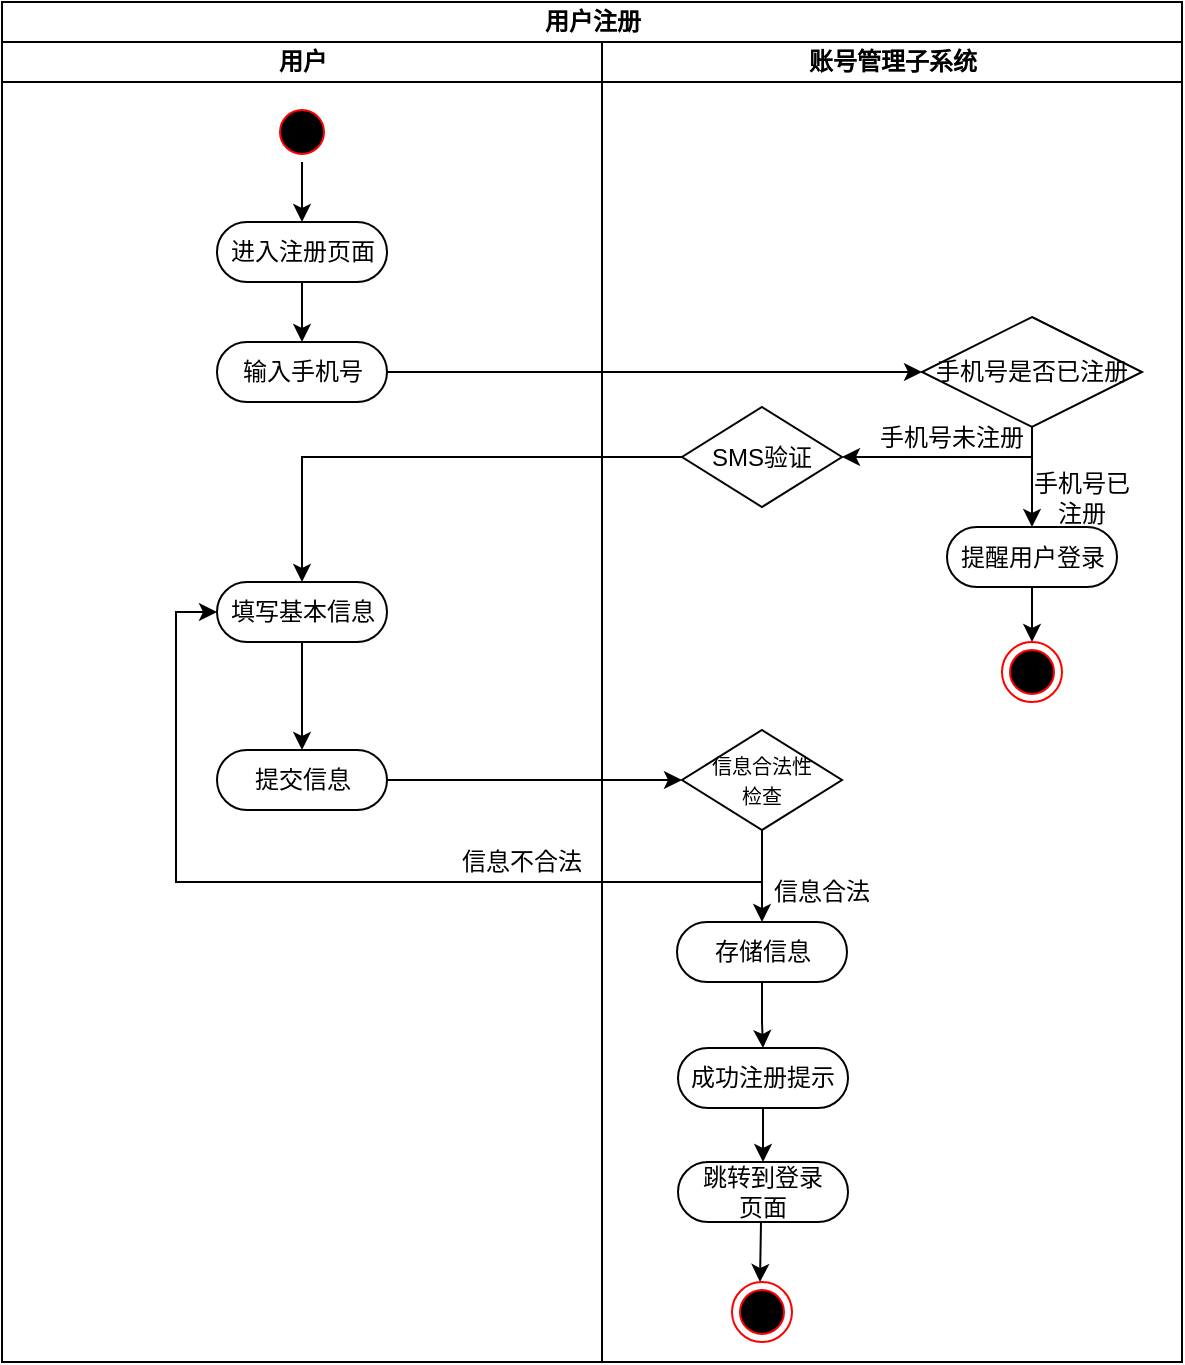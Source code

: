 <mxfile version="22.1.18" type="github">
  <diagram id="prtHgNgQTEPvFCAcTncT" name="Page-1">
    <mxGraphModel dx="1407" dy="720" grid="1" gridSize="10" guides="1" tooltips="1" connect="1" arrows="1" fold="1" page="1" pageScale="1" pageWidth="827" pageHeight="1169" math="0" shadow="0">
      <root>
        <mxCell id="0" />
        <mxCell id="1" parent="0" />
        <mxCell id="5s85hY_GPOJS1mKpv2UH-3" value="用户注册" style="swimlane;childLayout=stackLayout;resizeParent=1;resizeParentMax=0;startSize=20;html=1;" vertex="1" parent="1">
          <mxGeometry x="120.0" y="120" width="590" height="680" as="geometry" />
        </mxCell>
        <mxCell id="5s85hY_GPOJS1mKpv2UH-4" value="用户" style="swimlane;startSize=20;html=1;" vertex="1" parent="5s85hY_GPOJS1mKpv2UH-3">
          <mxGeometry y="20" width="300" height="660" as="geometry" />
        </mxCell>
        <mxCell id="5s85hY_GPOJS1mKpv2UH-15" style="edgeStyle=orthogonalEdgeStyle;rounded=0;orthogonalLoop=1;jettySize=auto;html=1;exitX=0.5;exitY=1;exitDx=0;exitDy=0;entryX=0.5;entryY=0;entryDx=0;entryDy=0;" edge="1" parent="5s85hY_GPOJS1mKpv2UH-4" source="5s85hY_GPOJS1mKpv2UH-7" target="5s85hY_GPOJS1mKpv2UH-9">
          <mxGeometry relative="1" as="geometry" />
        </mxCell>
        <mxCell id="5s85hY_GPOJS1mKpv2UH-7" value="" style="ellipse;html=1;shape=startState;fillColor=#000000;strokeColor=#ff0000;" vertex="1" parent="5s85hY_GPOJS1mKpv2UH-4">
          <mxGeometry x="135.0" y="30" width="30" height="30" as="geometry" />
        </mxCell>
        <mxCell id="5s85hY_GPOJS1mKpv2UH-13" style="edgeStyle=orthogonalEdgeStyle;rounded=0;orthogonalLoop=1;jettySize=auto;html=1;exitX=0.5;exitY=1;exitDx=0;exitDy=0;entryX=0.5;entryY=0;entryDx=0;entryDy=0;" edge="1" parent="5s85hY_GPOJS1mKpv2UH-4" source="5s85hY_GPOJS1mKpv2UH-9" target="5s85hY_GPOJS1mKpv2UH-11">
          <mxGeometry relative="1" as="geometry" />
        </mxCell>
        <mxCell id="5s85hY_GPOJS1mKpv2UH-9" value="进入注册页面" style="rounded=1;whiteSpace=wrap;html=1;shadow=0;comic=0;labelBackgroundColor=none;strokeWidth=1;fontFamily=Verdana;fontSize=12;align=center;arcSize=50;" vertex="1" parent="5s85hY_GPOJS1mKpv2UH-4">
          <mxGeometry x="107.5" y="90" width="85" height="30" as="geometry" />
        </mxCell>
        <mxCell id="5s85hY_GPOJS1mKpv2UH-11" value="输入手机号" style="rounded=1;whiteSpace=wrap;html=1;shadow=0;comic=0;labelBackgroundColor=none;strokeWidth=1;fontFamily=Verdana;fontSize=12;align=center;arcSize=50;" vertex="1" parent="5s85hY_GPOJS1mKpv2UH-4">
          <mxGeometry x="107.5" y="150" width="85" height="30" as="geometry" />
        </mxCell>
        <mxCell id="5s85hY_GPOJS1mKpv2UH-51" style="edgeStyle=orthogonalEdgeStyle;rounded=0;orthogonalLoop=1;jettySize=auto;html=1;entryX=0.5;entryY=0;entryDx=0;entryDy=0;" edge="1" parent="5s85hY_GPOJS1mKpv2UH-4" source="5s85hY_GPOJS1mKpv2UH-44" target="5s85hY_GPOJS1mKpv2UH-49">
          <mxGeometry relative="1" as="geometry" />
        </mxCell>
        <mxCell id="5s85hY_GPOJS1mKpv2UH-44" value="填写基本信息" style="rounded=1;whiteSpace=wrap;html=1;shadow=0;comic=0;labelBackgroundColor=none;strokeWidth=1;fontFamily=Verdana;fontSize=12;align=center;arcSize=50;" vertex="1" parent="5s85hY_GPOJS1mKpv2UH-4">
          <mxGeometry x="107.5" y="270" width="85" height="30" as="geometry" />
        </mxCell>
        <mxCell id="5s85hY_GPOJS1mKpv2UH-49" value="提交信息" style="rounded=1;whiteSpace=wrap;html=1;shadow=0;comic=0;labelBackgroundColor=none;strokeWidth=1;fontFamily=Verdana;fontSize=12;align=center;arcSize=50;" vertex="1" parent="5s85hY_GPOJS1mKpv2UH-4">
          <mxGeometry x="107.5" y="354" width="85" height="30" as="geometry" />
        </mxCell>
        <mxCell id="5s85hY_GPOJS1mKpv2UH-54" value="信息不合法" style="text;html=1;strokeColor=none;fillColor=none;align=center;verticalAlign=middle;whiteSpace=wrap;rounded=0;" vertex="1" parent="5s85hY_GPOJS1mKpv2UH-4">
          <mxGeometry x="220.0" y="395" width="80" height="30" as="geometry" />
        </mxCell>
        <mxCell id="5s85hY_GPOJS1mKpv2UH-5" value="账号管理子系统" style="swimlane;startSize=20;html=1;" vertex="1" parent="5s85hY_GPOJS1mKpv2UH-3">
          <mxGeometry x="300" y="20" width="290" height="660" as="geometry" />
        </mxCell>
        <mxCell id="5s85hY_GPOJS1mKpv2UH-31" style="edgeStyle=orthogonalEdgeStyle;rounded=0;orthogonalLoop=1;jettySize=auto;html=1;exitX=0.5;exitY=1;exitDx=0;exitDy=0;" edge="1" parent="5s85hY_GPOJS1mKpv2UH-5" source="5s85hY_GPOJS1mKpv2UH-18" target="5s85hY_GPOJS1mKpv2UH-29">
          <mxGeometry relative="1" as="geometry" />
        </mxCell>
        <mxCell id="5s85hY_GPOJS1mKpv2UH-43" style="edgeStyle=orthogonalEdgeStyle;rounded=0;orthogonalLoop=1;jettySize=auto;html=1;entryX=1;entryY=0.5;entryDx=0;entryDy=0;" edge="1" parent="5s85hY_GPOJS1mKpv2UH-5" source="5s85hY_GPOJS1mKpv2UH-18" target="5s85hY_GPOJS1mKpv2UH-39">
          <mxGeometry relative="1" as="geometry">
            <Array as="points">
              <mxPoint x="215" y="208" />
            </Array>
          </mxGeometry>
        </mxCell>
        <mxCell id="5s85hY_GPOJS1mKpv2UH-18" value="手机号是否已注册" style="rhombus;whiteSpace=wrap;html=1;" vertex="1" parent="5s85hY_GPOJS1mKpv2UH-5">
          <mxGeometry x="160" y="137.5" width="110" height="55" as="geometry" />
        </mxCell>
        <mxCell id="5s85hY_GPOJS1mKpv2UH-37" style="edgeStyle=orthogonalEdgeStyle;rounded=0;orthogonalLoop=1;jettySize=auto;html=1;exitX=0.5;exitY=1;exitDx=0;exitDy=0;entryX=0.5;entryY=0;entryDx=0;entryDy=0;" edge="1" parent="5s85hY_GPOJS1mKpv2UH-5" source="5s85hY_GPOJS1mKpv2UH-29" target="5s85hY_GPOJS1mKpv2UH-34">
          <mxGeometry relative="1" as="geometry" />
        </mxCell>
        <mxCell id="5s85hY_GPOJS1mKpv2UH-29" value="提醒用户登录" style="rounded=1;whiteSpace=wrap;html=1;shadow=0;comic=0;labelBackgroundColor=none;strokeWidth=1;fontFamily=Verdana;fontSize=12;align=center;arcSize=50;" vertex="1" parent="5s85hY_GPOJS1mKpv2UH-5">
          <mxGeometry x="172.5" y="242.5" width="85" height="30" as="geometry" />
        </mxCell>
        <mxCell id="5s85hY_GPOJS1mKpv2UH-32" value="手机号未注册" style="text;html=1;strokeColor=none;fillColor=none;align=center;verticalAlign=middle;whiteSpace=wrap;rounded=0;" vertex="1" parent="5s85hY_GPOJS1mKpv2UH-5">
          <mxGeometry x="130" y="182.5" width="90" height="30" as="geometry" />
        </mxCell>
        <mxCell id="5s85hY_GPOJS1mKpv2UH-33" value="手机号已注册" style="text;html=1;strokeColor=none;fillColor=none;align=center;verticalAlign=middle;whiteSpace=wrap;rounded=0;" vertex="1" parent="5s85hY_GPOJS1mKpv2UH-5">
          <mxGeometry x="210.0" y="212.5" width="60" height="30" as="geometry" />
        </mxCell>
        <mxCell id="5s85hY_GPOJS1mKpv2UH-34" value="" style="ellipse;html=1;shape=endState;fillColor=#000000;strokeColor=#ff0000;" vertex="1" parent="5s85hY_GPOJS1mKpv2UH-5">
          <mxGeometry x="200.0" y="300" width="30" height="30" as="geometry" />
        </mxCell>
        <mxCell id="5s85hY_GPOJS1mKpv2UH-39" value="SMS验证" style="rhombus;whiteSpace=wrap;html=1;" vertex="1" parent="5s85hY_GPOJS1mKpv2UH-5">
          <mxGeometry x="40" y="182.5" width="80" height="50" as="geometry" />
        </mxCell>
        <mxCell id="5s85hY_GPOJS1mKpv2UH-58" style="edgeStyle=orthogonalEdgeStyle;rounded=0;orthogonalLoop=1;jettySize=auto;html=1;entryX=0.5;entryY=0;entryDx=0;entryDy=0;" edge="1" parent="5s85hY_GPOJS1mKpv2UH-5" source="5s85hY_GPOJS1mKpv2UH-47" target="5s85hY_GPOJS1mKpv2UH-57">
          <mxGeometry relative="1" as="geometry" />
        </mxCell>
        <mxCell id="5s85hY_GPOJS1mKpv2UH-47" value="&lt;font style=&quot;font-size: 10px;&quot;&gt;信息合法性&lt;br&gt;检查&lt;/font&gt;" style="rhombus;whiteSpace=wrap;html=1;" vertex="1" parent="5s85hY_GPOJS1mKpv2UH-5">
          <mxGeometry x="40" y="344" width="80" height="50" as="geometry" />
        </mxCell>
        <mxCell id="5s85hY_GPOJS1mKpv2UH-63" style="edgeStyle=orthogonalEdgeStyle;rounded=0;orthogonalLoop=1;jettySize=auto;html=1;" edge="1" parent="5s85hY_GPOJS1mKpv2UH-5" source="5s85hY_GPOJS1mKpv2UH-57" target="5s85hY_GPOJS1mKpv2UH-60">
          <mxGeometry relative="1" as="geometry" />
        </mxCell>
        <mxCell id="5s85hY_GPOJS1mKpv2UH-57" value="存储信息" style="rounded=1;whiteSpace=wrap;html=1;shadow=0;comic=0;labelBackgroundColor=none;strokeWidth=1;fontFamily=Verdana;fontSize=12;align=center;arcSize=50;" vertex="1" parent="5s85hY_GPOJS1mKpv2UH-5">
          <mxGeometry x="37.5" y="440" width="85" height="30" as="geometry" />
        </mxCell>
        <mxCell id="5s85hY_GPOJS1mKpv2UH-59" value="信息合法" style="text;html=1;strokeColor=none;fillColor=none;align=center;verticalAlign=middle;whiteSpace=wrap;rounded=0;" vertex="1" parent="5s85hY_GPOJS1mKpv2UH-5">
          <mxGeometry x="80.0" y="410" width="60" height="30" as="geometry" />
        </mxCell>
        <mxCell id="5s85hY_GPOJS1mKpv2UH-66" style="edgeStyle=orthogonalEdgeStyle;rounded=0;orthogonalLoop=1;jettySize=auto;html=1;exitX=0.5;exitY=1;exitDx=0;exitDy=0;" edge="1" parent="5s85hY_GPOJS1mKpv2UH-5" source="5s85hY_GPOJS1mKpv2UH-60" target="5s85hY_GPOJS1mKpv2UH-64">
          <mxGeometry relative="1" as="geometry" />
        </mxCell>
        <mxCell id="5s85hY_GPOJS1mKpv2UH-60" value="成功注册提示" style="rounded=1;whiteSpace=wrap;html=1;shadow=0;comic=0;labelBackgroundColor=none;strokeWidth=1;fontFamily=Verdana;fontSize=12;align=center;arcSize=50;" vertex="1" parent="5s85hY_GPOJS1mKpv2UH-5">
          <mxGeometry x="38.0" y="503" width="85" height="30" as="geometry" />
        </mxCell>
        <mxCell id="5s85hY_GPOJS1mKpv2UH-69" style="edgeStyle=orthogonalEdgeStyle;rounded=0;orthogonalLoop=1;jettySize=auto;html=1;" edge="1" parent="5s85hY_GPOJS1mKpv2UH-5">
          <mxGeometry relative="1" as="geometry">
            <mxPoint x="79.5" y="590" as="sourcePoint" />
            <mxPoint x="79.0" y="620" as="targetPoint" />
          </mxGeometry>
        </mxCell>
        <mxCell id="5s85hY_GPOJS1mKpv2UH-64" value="跳转到登录&lt;br&gt;页面" style="rounded=1;whiteSpace=wrap;html=1;shadow=0;comic=0;labelBackgroundColor=none;strokeWidth=1;fontFamily=Verdana;fontSize=12;align=center;arcSize=50;" vertex="1" parent="5s85hY_GPOJS1mKpv2UH-5">
          <mxGeometry x="38.0" y="560" width="85" height="30" as="geometry" />
        </mxCell>
        <mxCell id="5s85hY_GPOJS1mKpv2UH-67" value="" style="ellipse;html=1;shape=endState;fillColor=#000000;strokeColor=#ff0000;" vertex="1" parent="5s85hY_GPOJS1mKpv2UH-5">
          <mxGeometry x="65.0" y="620" width="30" height="30" as="geometry" />
        </mxCell>
        <mxCell id="5s85hY_GPOJS1mKpv2UH-42" style="edgeStyle=orthogonalEdgeStyle;rounded=0;orthogonalLoop=1;jettySize=auto;html=1;entryX=0;entryY=0.5;entryDx=0;entryDy=0;" edge="1" parent="5s85hY_GPOJS1mKpv2UH-3" source="5s85hY_GPOJS1mKpv2UH-11" target="5s85hY_GPOJS1mKpv2UH-18">
          <mxGeometry relative="1" as="geometry" />
        </mxCell>
        <mxCell id="5s85hY_GPOJS1mKpv2UH-46" style="edgeStyle=orthogonalEdgeStyle;rounded=0;orthogonalLoop=1;jettySize=auto;html=1;" edge="1" parent="5s85hY_GPOJS1mKpv2UH-3" source="5s85hY_GPOJS1mKpv2UH-39" target="5s85hY_GPOJS1mKpv2UH-44">
          <mxGeometry relative="1" as="geometry" />
        </mxCell>
        <mxCell id="5s85hY_GPOJS1mKpv2UH-52" style="edgeStyle=orthogonalEdgeStyle;rounded=0;orthogonalLoop=1;jettySize=auto;html=1;entryX=0;entryY=0.5;entryDx=0;entryDy=0;" edge="1" parent="5s85hY_GPOJS1mKpv2UH-3" source="5s85hY_GPOJS1mKpv2UH-49" target="5s85hY_GPOJS1mKpv2UH-47">
          <mxGeometry relative="1" as="geometry" />
        </mxCell>
        <mxCell id="5s85hY_GPOJS1mKpv2UH-53" style="edgeStyle=orthogonalEdgeStyle;rounded=0;orthogonalLoop=1;jettySize=auto;html=1;entryX=0;entryY=0.5;entryDx=0;entryDy=0;" edge="1" parent="5s85hY_GPOJS1mKpv2UH-3" source="5s85hY_GPOJS1mKpv2UH-47" target="5s85hY_GPOJS1mKpv2UH-44">
          <mxGeometry relative="1" as="geometry">
            <Array as="points">
              <mxPoint x="380" y="440" />
              <mxPoint x="87" y="440" />
              <mxPoint x="87" y="305" />
            </Array>
          </mxGeometry>
        </mxCell>
      </root>
    </mxGraphModel>
  </diagram>
</mxfile>
